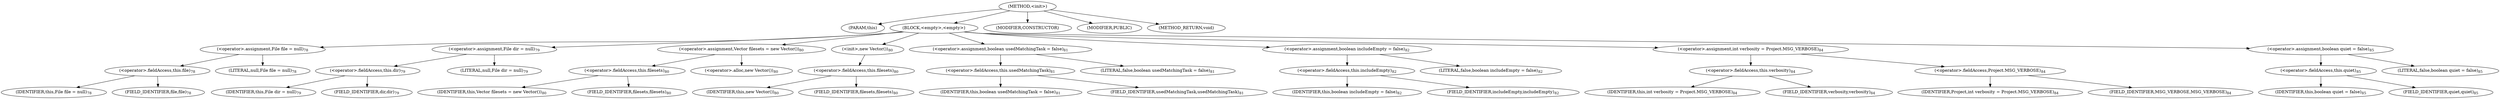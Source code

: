 digraph "&lt;init&gt;" {  
"802" [label = <(METHOD,&lt;init&gt;)> ]
"803" [label = <(PARAM,this)> ]
"804" [label = <(BLOCK,&lt;empty&gt;,&lt;empty&gt;)> ]
"805" [label = <(&lt;operator&gt;.assignment,File file = null)<SUB>78</SUB>> ]
"806" [label = <(&lt;operator&gt;.fieldAccess,this.file)<SUB>78</SUB>> ]
"807" [label = <(IDENTIFIER,this,File file = null)<SUB>78</SUB>> ]
"808" [label = <(FIELD_IDENTIFIER,file,file)<SUB>78</SUB>> ]
"809" [label = <(LITERAL,null,File file = null)<SUB>78</SUB>> ]
"810" [label = <(&lt;operator&gt;.assignment,File dir = null)<SUB>79</SUB>> ]
"811" [label = <(&lt;operator&gt;.fieldAccess,this.dir)<SUB>79</SUB>> ]
"812" [label = <(IDENTIFIER,this,File dir = null)<SUB>79</SUB>> ]
"813" [label = <(FIELD_IDENTIFIER,dir,dir)<SUB>79</SUB>> ]
"814" [label = <(LITERAL,null,File dir = null)<SUB>79</SUB>> ]
"815" [label = <(&lt;operator&gt;.assignment,Vector filesets = new Vector())<SUB>80</SUB>> ]
"816" [label = <(&lt;operator&gt;.fieldAccess,this.filesets)<SUB>80</SUB>> ]
"817" [label = <(IDENTIFIER,this,Vector filesets = new Vector())<SUB>80</SUB>> ]
"818" [label = <(FIELD_IDENTIFIER,filesets,filesets)<SUB>80</SUB>> ]
"819" [label = <(&lt;operator&gt;.alloc,new Vector())<SUB>80</SUB>> ]
"820" [label = <(&lt;init&gt;,new Vector())<SUB>80</SUB>> ]
"821" [label = <(&lt;operator&gt;.fieldAccess,this.filesets)<SUB>80</SUB>> ]
"822" [label = <(IDENTIFIER,this,new Vector())<SUB>80</SUB>> ]
"823" [label = <(FIELD_IDENTIFIER,filesets,filesets)<SUB>80</SUB>> ]
"824" [label = <(&lt;operator&gt;.assignment,boolean usedMatchingTask = false)<SUB>81</SUB>> ]
"825" [label = <(&lt;operator&gt;.fieldAccess,this.usedMatchingTask)<SUB>81</SUB>> ]
"826" [label = <(IDENTIFIER,this,boolean usedMatchingTask = false)<SUB>81</SUB>> ]
"827" [label = <(FIELD_IDENTIFIER,usedMatchingTask,usedMatchingTask)<SUB>81</SUB>> ]
"828" [label = <(LITERAL,false,boolean usedMatchingTask = false)<SUB>81</SUB>> ]
"829" [label = <(&lt;operator&gt;.assignment,boolean includeEmpty = false)<SUB>82</SUB>> ]
"830" [label = <(&lt;operator&gt;.fieldAccess,this.includeEmpty)<SUB>82</SUB>> ]
"831" [label = <(IDENTIFIER,this,boolean includeEmpty = false)<SUB>82</SUB>> ]
"832" [label = <(FIELD_IDENTIFIER,includeEmpty,includeEmpty)<SUB>82</SUB>> ]
"833" [label = <(LITERAL,false,boolean includeEmpty = false)<SUB>82</SUB>> ]
"834" [label = <(&lt;operator&gt;.assignment,int verbosity = Project.MSG_VERBOSE)<SUB>84</SUB>> ]
"835" [label = <(&lt;operator&gt;.fieldAccess,this.verbosity)<SUB>84</SUB>> ]
"836" [label = <(IDENTIFIER,this,int verbosity = Project.MSG_VERBOSE)<SUB>84</SUB>> ]
"837" [label = <(FIELD_IDENTIFIER,verbosity,verbosity)<SUB>84</SUB>> ]
"838" [label = <(&lt;operator&gt;.fieldAccess,Project.MSG_VERBOSE)<SUB>84</SUB>> ]
"839" [label = <(IDENTIFIER,Project,int verbosity = Project.MSG_VERBOSE)<SUB>84</SUB>> ]
"840" [label = <(FIELD_IDENTIFIER,MSG_VERBOSE,MSG_VERBOSE)<SUB>84</SUB>> ]
"841" [label = <(&lt;operator&gt;.assignment,boolean quiet = false)<SUB>85</SUB>> ]
"842" [label = <(&lt;operator&gt;.fieldAccess,this.quiet)<SUB>85</SUB>> ]
"843" [label = <(IDENTIFIER,this,boolean quiet = false)<SUB>85</SUB>> ]
"844" [label = <(FIELD_IDENTIFIER,quiet,quiet)<SUB>85</SUB>> ]
"845" [label = <(LITERAL,false,boolean quiet = false)<SUB>85</SUB>> ]
"846" [label = <(MODIFIER,CONSTRUCTOR)> ]
"847" [label = <(MODIFIER,PUBLIC)> ]
"848" [label = <(METHOD_RETURN,void)> ]
  "802" -> "803" 
  "802" -> "804" 
  "802" -> "846" 
  "802" -> "847" 
  "802" -> "848" 
  "804" -> "805" 
  "804" -> "810" 
  "804" -> "815" 
  "804" -> "820" 
  "804" -> "824" 
  "804" -> "829" 
  "804" -> "834" 
  "804" -> "841" 
  "805" -> "806" 
  "805" -> "809" 
  "806" -> "807" 
  "806" -> "808" 
  "810" -> "811" 
  "810" -> "814" 
  "811" -> "812" 
  "811" -> "813" 
  "815" -> "816" 
  "815" -> "819" 
  "816" -> "817" 
  "816" -> "818" 
  "820" -> "821" 
  "821" -> "822" 
  "821" -> "823" 
  "824" -> "825" 
  "824" -> "828" 
  "825" -> "826" 
  "825" -> "827" 
  "829" -> "830" 
  "829" -> "833" 
  "830" -> "831" 
  "830" -> "832" 
  "834" -> "835" 
  "834" -> "838" 
  "835" -> "836" 
  "835" -> "837" 
  "838" -> "839" 
  "838" -> "840" 
  "841" -> "842" 
  "841" -> "845" 
  "842" -> "843" 
  "842" -> "844" 
}
